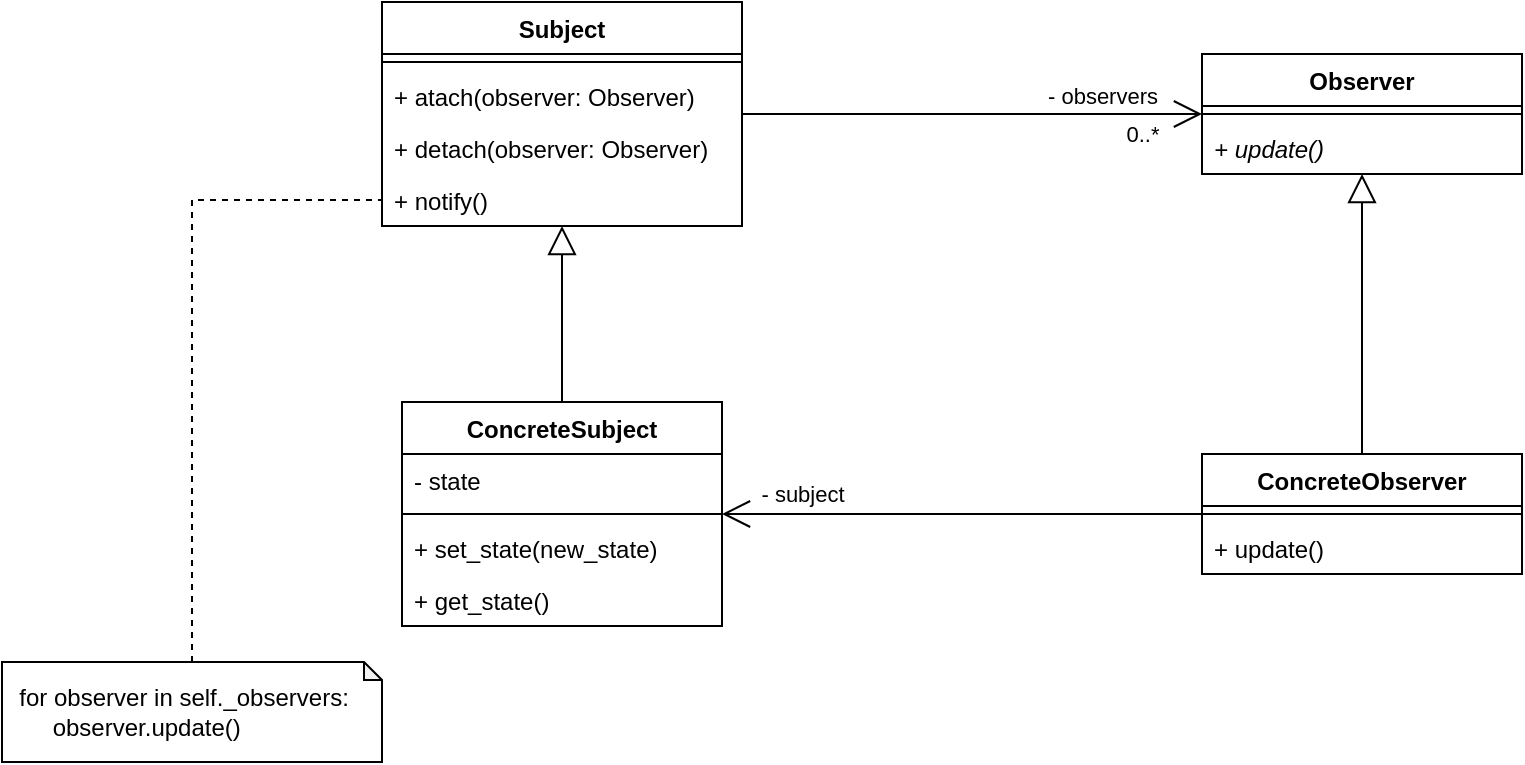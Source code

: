 <mxfile version="13.7.9" type="device"><diagram id="e9bzxT_BBiDjm187s5xE" name="Página-1"><mxGraphModel dx="1422" dy="822" grid="1" gridSize="10" guides="1" tooltips="1" connect="1" arrows="1" fold="1" page="1" pageScale="1" pageWidth="827" pageHeight="1169" math="0" shadow="0"><root><mxCell id="0"/><mxCell id="1" parent="0"/><mxCell id="cUtjF4bi7DvS2v4rA71K-20" style="edgeStyle=orthogonalEdgeStyle;rounded=0;orthogonalLoop=1;jettySize=auto;html=1;exitX=0.5;exitY=0;exitDx=0;exitDy=0;endSize=12;startSize=12;endArrow=block;endFill=0;" edge="1" parent="1" source="cUtjF4bi7DvS2v4rA71K-5" target="cUtjF4bi7DvS2v4rA71K-1"><mxGeometry relative="1" as="geometry"/></mxCell><mxCell id="cUtjF4bi7DvS2v4rA71K-24" style="edgeStyle=orthogonalEdgeStyle;rounded=0;orthogonalLoop=1;jettySize=auto;html=1;startSize=12;endArrow=open;endFill=0;endSize=12;" edge="1" parent="1" source="cUtjF4bi7DvS2v4rA71K-5" target="cUtjF4bi7DvS2v4rA71K-13"><mxGeometry relative="1" as="geometry"/></mxCell><mxCell id="cUtjF4bi7DvS2v4rA71K-25" value="- subject" style="edgeLabel;html=1;align=center;verticalAlign=middle;resizable=0;points=[];" vertex="1" connectable="0" parent="cUtjF4bi7DvS2v4rA71K-24"><mxGeometry x="0.283" y="-2" relative="1" as="geometry"><mxPoint x="-46" y="-8" as="offset"/></mxGeometry></mxCell><mxCell id="cUtjF4bi7DvS2v4rA71K-22" style="edgeStyle=orthogonalEdgeStyle;rounded=0;orthogonalLoop=1;jettySize=auto;html=1;exitX=0.5;exitY=0;exitDx=0;exitDy=0;startSize=12;endArrow=block;endFill=0;endSize=12;" edge="1" parent="1" source="cUtjF4bi7DvS2v4rA71K-13" target="cUtjF4bi7DvS2v4rA71K-9"><mxGeometry relative="1" as="geometry"/></mxCell><mxCell id="cUtjF4bi7DvS2v4rA71K-23" style="edgeStyle=orthogonalEdgeStyle;rounded=0;orthogonalLoop=1;jettySize=auto;html=1;startSize=12;endArrow=open;endFill=0;endSize=12;" edge="1" parent="1" source="cUtjF4bi7DvS2v4rA71K-9" target="cUtjF4bi7DvS2v4rA71K-1"><mxGeometry relative="1" as="geometry"/></mxCell><mxCell id="cUtjF4bi7DvS2v4rA71K-26" value="- observers" style="edgeLabel;html=1;align=center;verticalAlign=middle;resizable=0;points=[];" vertex="1" connectable="0" parent="cUtjF4bi7DvS2v4rA71K-23"><mxGeometry x="0.217" y="-1" relative="1" as="geometry"><mxPoint x="40" y="-10" as="offset"/></mxGeometry></mxCell><mxCell id="cUtjF4bi7DvS2v4rA71K-27" value="0..*" style="edgeLabel;html=1;align=center;verticalAlign=middle;resizable=0;points=[];" vertex="1" connectable="0" parent="cUtjF4bi7DvS2v4rA71K-23"><mxGeometry x="0.191" relative="1" as="geometry"><mxPoint x="63" y="10" as="offset"/></mxGeometry></mxCell><mxCell id="cUtjF4bi7DvS2v4rA71K-1" value="Observer" style="swimlane;fontStyle=1;align=center;verticalAlign=top;childLayout=stackLayout;horizontal=1;startSize=26;horizontalStack=0;resizeParent=1;resizeParentMax=0;resizeLast=0;collapsible=1;marginBottom=0;" vertex="1" parent="1"><mxGeometry x="640" y="66" width="160" height="60" as="geometry"/></mxCell><mxCell id="cUtjF4bi7DvS2v4rA71K-3" value="" style="line;strokeWidth=1;fillColor=none;align=left;verticalAlign=middle;spacingTop=-1;spacingLeft=3;spacingRight=3;rotatable=0;labelPosition=right;points=[];portConstraint=eastwest;" vertex="1" parent="cUtjF4bi7DvS2v4rA71K-1"><mxGeometry y="26" width="160" height="8" as="geometry"/></mxCell><mxCell id="cUtjF4bi7DvS2v4rA71K-4" value="+ update()" style="text;strokeColor=none;fillColor=none;align=left;verticalAlign=top;spacingLeft=4;spacingRight=4;overflow=hidden;rotatable=0;points=[[0,0.5],[1,0.5]];portConstraint=eastwest;fontStyle=2" vertex="1" parent="cUtjF4bi7DvS2v4rA71K-1"><mxGeometry y="34" width="160" height="26" as="geometry"/></mxCell><mxCell id="cUtjF4bi7DvS2v4rA71K-5" value="ConcreteObserver" style="swimlane;fontStyle=1;align=center;verticalAlign=top;childLayout=stackLayout;horizontal=1;startSize=26;horizontalStack=0;resizeParent=1;resizeParentMax=0;resizeLast=0;collapsible=1;marginBottom=0;" vertex="1" parent="1"><mxGeometry x="640" y="266" width="160" height="60" as="geometry"/></mxCell><mxCell id="cUtjF4bi7DvS2v4rA71K-7" value="" style="line;strokeWidth=1;fillColor=none;align=left;verticalAlign=middle;spacingTop=-1;spacingLeft=3;spacingRight=3;rotatable=0;labelPosition=right;points=[];portConstraint=eastwest;" vertex="1" parent="cUtjF4bi7DvS2v4rA71K-5"><mxGeometry y="26" width="160" height="8" as="geometry"/></mxCell><mxCell id="cUtjF4bi7DvS2v4rA71K-8" value="+ update()" style="text;strokeColor=none;fillColor=none;align=left;verticalAlign=top;spacingLeft=4;spacingRight=4;overflow=hidden;rotatable=0;points=[[0,0.5],[1,0.5]];portConstraint=eastwest;" vertex="1" parent="cUtjF4bi7DvS2v4rA71K-5"><mxGeometry y="34" width="160" height="26" as="geometry"/></mxCell><mxCell id="cUtjF4bi7DvS2v4rA71K-13" value="ConcreteSubject" style="swimlane;fontStyle=1;align=center;verticalAlign=top;childLayout=stackLayout;horizontal=1;startSize=26;horizontalStack=0;resizeParent=1;resizeParentMax=0;resizeLast=0;collapsible=1;marginBottom=0;" vertex="1" parent="1"><mxGeometry x="240" y="240" width="160" height="112" as="geometry"/></mxCell><mxCell id="cUtjF4bi7DvS2v4rA71K-14" value="- state" style="text;strokeColor=none;fillColor=none;align=left;verticalAlign=top;spacingLeft=4;spacingRight=4;overflow=hidden;rotatable=0;points=[[0,0.5],[1,0.5]];portConstraint=eastwest;" vertex="1" parent="cUtjF4bi7DvS2v4rA71K-13"><mxGeometry y="26" width="160" height="26" as="geometry"/></mxCell><mxCell id="cUtjF4bi7DvS2v4rA71K-15" value="" style="line;strokeWidth=1;fillColor=none;align=left;verticalAlign=middle;spacingTop=-1;spacingLeft=3;spacingRight=3;rotatable=0;labelPosition=right;points=[];portConstraint=eastwest;" vertex="1" parent="cUtjF4bi7DvS2v4rA71K-13"><mxGeometry y="52" width="160" height="8" as="geometry"/></mxCell><mxCell id="cUtjF4bi7DvS2v4rA71K-16" value="+ set_state(new_state)" style="text;strokeColor=none;fillColor=none;align=left;verticalAlign=top;spacingLeft=4;spacingRight=4;overflow=hidden;rotatable=0;points=[[0,0.5],[1,0.5]];portConstraint=eastwest;" vertex="1" parent="cUtjF4bi7DvS2v4rA71K-13"><mxGeometry y="60" width="160" height="26" as="geometry"/></mxCell><mxCell id="cUtjF4bi7DvS2v4rA71K-17" value="+ get_state()" style="text;strokeColor=none;fillColor=none;align=left;verticalAlign=top;spacingLeft=4;spacingRight=4;overflow=hidden;rotatable=0;points=[[0,0.5],[1,0.5]];portConstraint=eastwest;" vertex="1" parent="cUtjF4bi7DvS2v4rA71K-13"><mxGeometry y="86" width="160" height="26" as="geometry"/></mxCell><mxCell id="cUtjF4bi7DvS2v4rA71K-9" value="Subject" style="swimlane;fontStyle=1;align=center;verticalAlign=top;childLayout=stackLayout;horizontal=1;startSize=26;horizontalStack=0;resizeParent=1;resizeParentMax=0;resizeLast=0;collapsible=1;marginBottom=0;" vertex="1" parent="1"><mxGeometry x="230" y="40" width="180" height="112" as="geometry"/></mxCell><mxCell id="cUtjF4bi7DvS2v4rA71K-11" value="" style="line;strokeWidth=1;fillColor=none;align=left;verticalAlign=middle;spacingTop=-1;spacingLeft=3;spacingRight=3;rotatable=0;labelPosition=right;points=[];portConstraint=eastwest;" vertex="1" parent="cUtjF4bi7DvS2v4rA71K-9"><mxGeometry y="26" width="180" height="8" as="geometry"/></mxCell><mxCell id="cUtjF4bi7DvS2v4rA71K-12" value="+ atach(observer: Observer)" style="text;strokeColor=none;fillColor=none;align=left;verticalAlign=top;spacingLeft=4;spacingRight=4;overflow=hidden;rotatable=0;points=[[0,0.5],[1,0.5]];portConstraint=eastwest;" vertex="1" parent="cUtjF4bi7DvS2v4rA71K-9"><mxGeometry y="34" width="180" height="26" as="geometry"/></mxCell><mxCell id="cUtjF4bi7DvS2v4rA71K-18" value="+ detach(observer: Observer)" style="text;strokeColor=none;fillColor=none;align=left;verticalAlign=top;spacingLeft=4;spacingRight=4;overflow=hidden;rotatable=0;points=[[0,0.5],[1,0.5]];portConstraint=eastwest;" vertex="1" parent="cUtjF4bi7DvS2v4rA71K-9"><mxGeometry y="60" width="180" height="26" as="geometry"/></mxCell><mxCell id="cUtjF4bi7DvS2v4rA71K-19" value="+ notify()" style="text;strokeColor=none;fillColor=none;align=left;verticalAlign=top;spacingLeft=4;spacingRight=4;overflow=hidden;rotatable=0;points=[[0,0.5],[1,0.5]];portConstraint=eastwest;" vertex="1" parent="cUtjF4bi7DvS2v4rA71K-9"><mxGeometry y="86" width="180" height="26" as="geometry"/></mxCell><mxCell id="cUtjF4bi7DvS2v4rA71K-29" style="edgeStyle=orthogonalEdgeStyle;rounded=0;orthogonalLoop=1;jettySize=auto;html=1;exitX=0.5;exitY=0;exitDx=0;exitDy=0;exitPerimeter=0;startSize=12;endArrow=none;endFill=0;endSize=12;dashed=1;" edge="1" parent="1" source="cUtjF4bi7DvS2v4rA71K-28" target="cUtjF4bi7DvS2v4rA71K-19"><mxGeometry relative="1" as="geometry"><mxPoint x="180" y="160" as="targetPoint"/></mxGeometry></mxCell><mxCell id="cUtjF4bi7DvS2v4rA71K-28" value="&amp;nbsp; for observer in self._observers:&lt;br&gt;&amp;nbsp; &amp;nbsp; &amp;nbsp; &amp;nbsp;observer.update()" style="shape=note;whiteSpace=wrap;html=1;backgroundOutline=1;darkOpacity=0.05;size=9;align=left;" vertex="1" parent="1"><mxGeometry x="40" y="370" width="190" height="50" as="geometry"/></mxCell></root></mxGraphModel></diagram></mxfile>